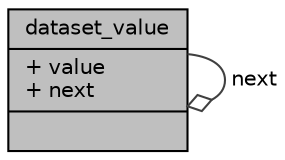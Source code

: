 digraph G
{
  edge [fontname="Helvetica",fontsize="10",labelfontname="Helvetica",labelfontsize="10"];
  node [fontname="Helvetica",fontsize="10",shape=record];
  Node1 [label="{dataset_value\n|+ value\l+ next\l|}",height=0.2,width=0.4,color="black", fillcolor="grey75", style="filled" fontcolor="black"];
  Node1 -> Node1 [color="grey25",fontsize="10",style="solid",label=" next" ,arrowhead="odiamond",fontname="Helvetica"];
}
